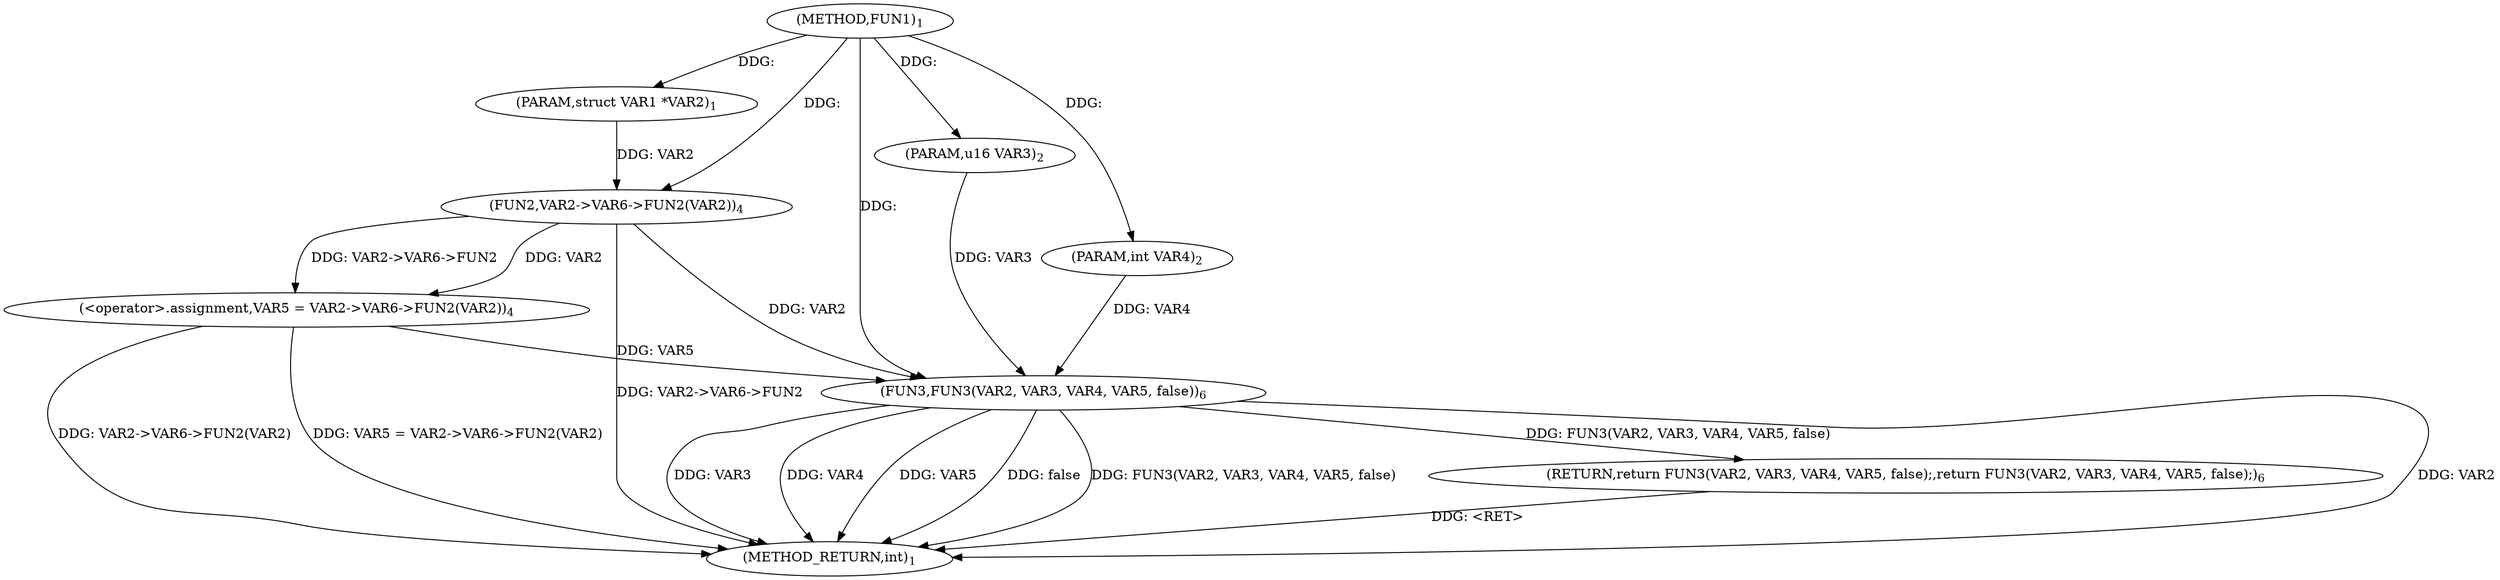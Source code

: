 digraph "FUN1" {  
"8" [label = <(METHOD,FUN1)<SUB>1</SUB>> ]
"30" [label = <(METHOD_RETURN,int)<SUB>1</SUB>> ]
"9" [label = <(PARAM,struct VAR1 *VAR2)<SUB>1</SUB>> ]
"10" [label = <(PARAM,u16 VAR3)<SUB>2</SUB>> ]
"11" [label = <(PARAM,int VAR4)<SUB>2</SUB>> ]
"14" [label = <(&lt;operator&gt;.assignment,VAR5 = VAR2-&gt;VAR6-&gt;FUN2(VAR2))<SUB>4</SUB>> ]
"23" [label = <(RETURN,return FUN3(VAR2, VAR3, VAR4, VAR5, false);,return FUN3(VAR2, VAR3, VAR4, VAR5, false);)<SUB>6</SUB>> ]
"24" [label = <(FUN3,FUN3(VAR2, VAR3, VAR4, VAR5, false))<SUB>6</SUB>> ]
"16" [label = <(FUN2,VAR2-&gt;VAR6-&gt;FUN2(VAR2))<SUB>4</SUB>> ]
  "23" -> "30"  [ label = "DDG: &lt;RET&gt;"] 
  "16" -> "30"  [ label = "DDG: VAR2-&gt;VAR6-&gt;FUN2"] 
  "14" -> "30"  [ label = "DDG: VAR2-&gt;VAR6-&gt;FUN2(VAR2)"] 
  "14" -> "30"  [ label = "DDG: VAR5 = VAR2-&gt;VAR6-&gt;FUN2(VAR2)"] 
  "24" -> "30"  [ label = "DDG: VAR2"] 
  "24" -> "30"  [ label = "DDG: VAR3"] 
  "24" -> "30"  [ label = "DDG: VAR4"] 
  "24" -> "30"  [ label = "DDG: VAR5"] 
  "24" -> "30"  [ label = "DDG: false"] 
  "24" -> "30"  [ label = "DDG: FUN3(VAR2, VAR3, VAR4, VAR5, false)"] 
  "8" -> "9"  [ label = "DDG: "] 
  "8" -> "10"  [ label = "DDG: "] 
  "8" -> "11"  [ label = "DDG: "] 
  "16" -> "14"  [ label = "DDG: VAR2-&gt;VAR6-&gt;FUN2"] 
  "16" -> "14"  [ label = "DDG: VAR2"] 
  "24" -> "23"  [ label = "DDG: FUN3(VAR2, VAR3, VAR4, VAR5, false)"] 
  "9" -> "16"  [ label = "DDG: VAR2"] 
  "8" -> "16"  [ label = "DDG: "] 
  "16" -> "24"  [ label = "DDG: VAR2"] 
  "8" -> "24"  [ label = "DDG: "] 
  "10" -> "24"  [ label = "DDG: VAR3"] 
  "11" -> "24"  [ label = "DDG: VAR4"] 
  "14" -> "24"  [ label = "DDG: VAR5"] 
}

